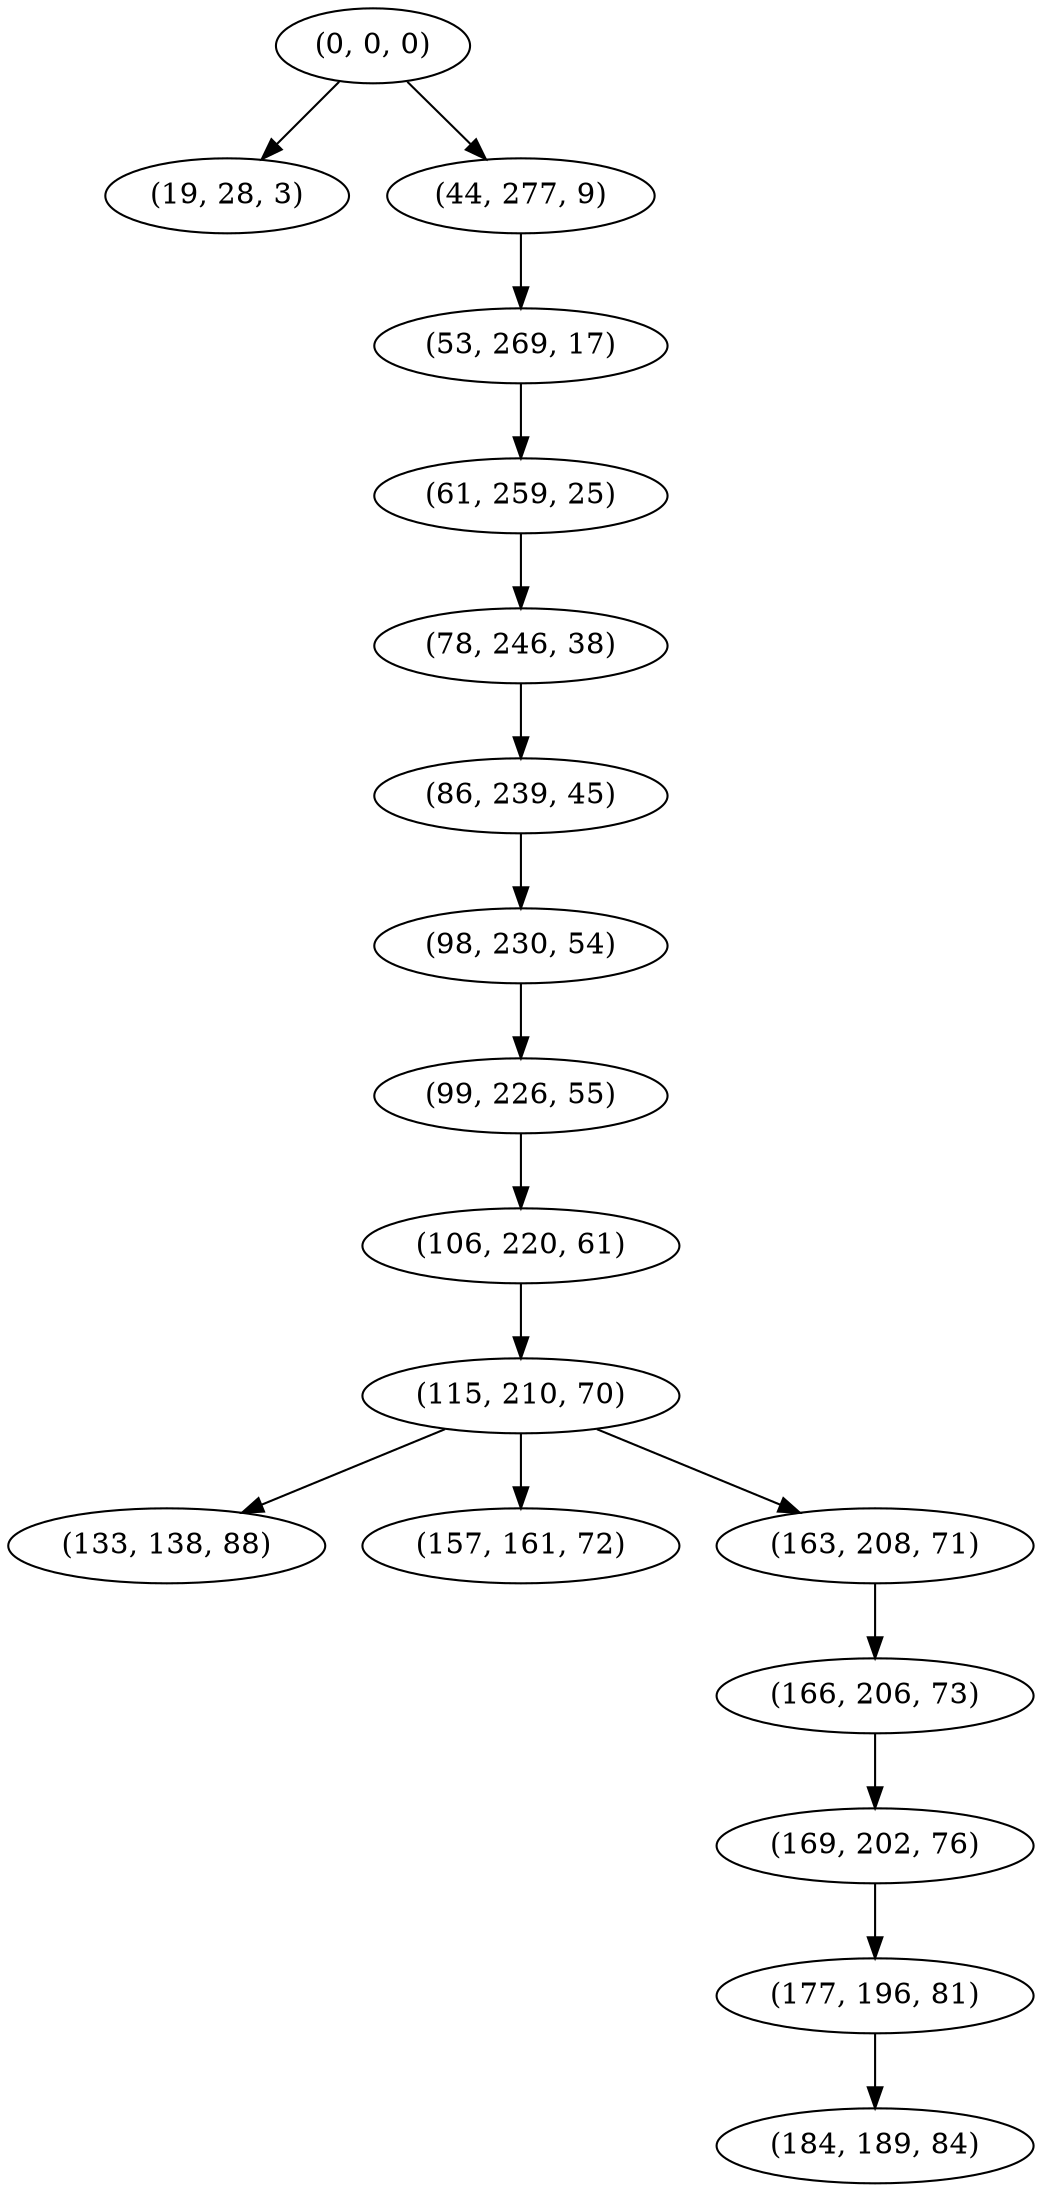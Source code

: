digraph tree {
    "(0, 0, 0)";
    "(19, 28, 3)";
    "(44, 277, 9)";
    "(53, 269, 17)";
    "(61, 259, 25)";
    "(78, 246, 38)";
    "(86, 239, 45)";
    "(98, 230, 54)";
    "(99, 226, 55)";
    "(106, 220, 61)";
    "(115, 210, 70)";
    "(133, 138, 88)";
    "(157, 161, 72)";
    "(163, 208, 71)";
    "(166, 206, 73)";
    "(169, 202, 76)";
    "(177, 196, 81)";
    "(184, 189, 84)";
    "(0, 0, 0)" -> "(19, 28, 3)";
    "(0, 0, 0)" -> "(44, 277, 9)";
    "(44, 277, 9)" -> "(53, 269, 17)";
    "(53, 269, 17)" -> "(61, 259, 25)";
    "(61, 259, 25)" -> "(78, 246, 38)";
    "(78, 246, 38)" -> "(86, 239, 45)";
    "(86, 239, 45)" -> "(98, 230, 54)";
    "(98, 230, 54)" -> "(99, 226, 55)";
    "(99, 226, 55)" -> "(106, 220, 61)";
    "(106, 220, 61)" -> "(115, 210, 70)";
    "(115, 210, 70)" -> "(133, 138, 88)";
    "(115, 210, 70)" -> "(157, 161, 72)";
    "(115, 210, 70)" -> "(163, 208, 71)";
    "(163, 208, 71)" -> "(166, 206, 73)";
    "(166, 206, 73)" -> "(169, 202, 76)";
    "(169, 202, 76)" -> "(177, 196, 81)";
    "(177, 196, 81)" -> "(184, 189, 84)";
}
